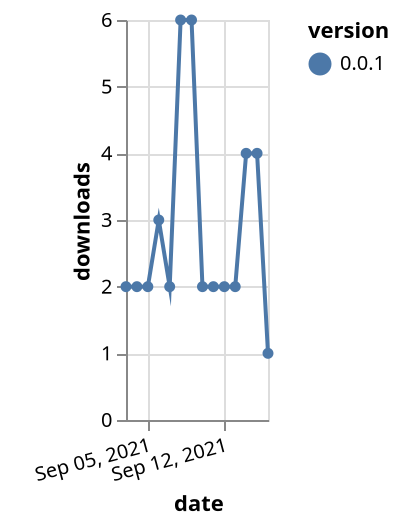{"$schema": "https://vega.github.io/schema/vega-lite/v5.json", "description": "A simple bar chart with embedded data.", "data": {"values": [{"date": "2021-09-03", "total": 3063, "delta": 2, "version": "0.0.1"}, {"date": "2021-09-04", "total": 3065, "delta": 2, "version": "0.0.1"}, {"date": "2021-09-05", "total": 3067, "delta": 2, "version": "0.0.1"}, {"date": "2021-09-06", "total": 3070, "delta": 3, "version": "0.0.1"}, {"date": "2021-09-07", "total": 3072, "delta": 2, "version": "0.0.1"}, {"date": "2021-09-08", "total": 3078, "delta": 6, "version": "0.0.1"}, {"date": "2021-09-09", "total": 3084, "delta": 6, "version": "0.0.1"}, {"date": "2021-09-10", "total": 3086, "delta": 2, "version": "0.0.1"}, {"date": "2021-09-11", "total": 3088, "delta": 2, "version": "0.0.1"}, {"date": "2021-09-12", "total": 3090, "delta": 2, "version": "0.0.1"}, {"date": "2021-09-13", "total": 3092, "delta": 2, "version": "0.0.1"}, {"date": "2021-09-14", "total": 3096, "delta": 4, "version": "0.0.1"}, {"date": "2021-09-15", "total": 3100, "delta": 4, "version": "0.0.1"}, {"date": "2021-09-16", "total": 3101, "delta": 1, "version": "0.0.1"}]}, "width": "container", "mark": {"type": "line", "point": {"filled": true}}, "encoding": {"x": {"field": "date", "type": "temporal", "timeUnit": "yearmonthdate", "title": "date", "axis": {"labelAngle": -15}}, "y": {"field": "delta", "type": "quantitative", "title": "downloads"}, "color": {"field": "version", "type": "nominal"}, "tooltip": {"field": "delta"}}}